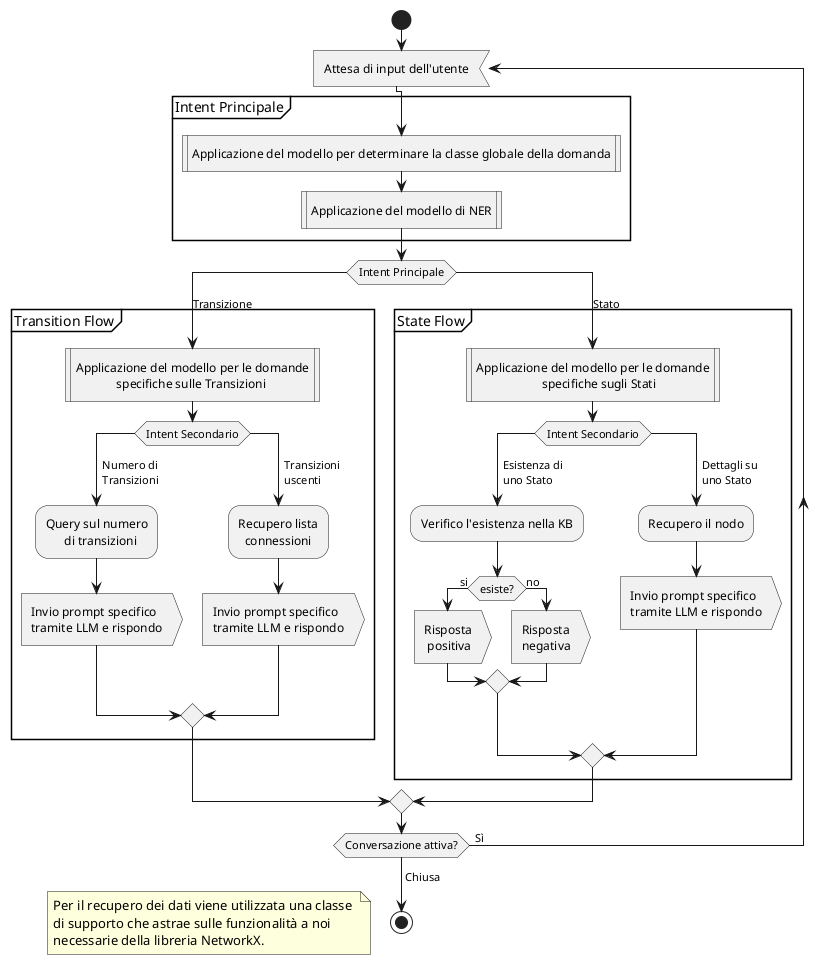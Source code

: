 @startuml
start
repeat :Attesa di input dell'utente<
group "Intent Principale"
:Applicazione del modello per determinare la classe globale della domanda|
:Applicazione del modello di NER|
end group
switch(Intent Principale)
case(Transizione)
    partition "Transition Flow" {
        :Applicazione del modello per le domande\n             specifiche sulle Transizioni|
        switch(Intent Secondario)
            case (  Numero di\n  Transizioni)
                :Query sul numero\n      di transizioni;
                :Invio prompt specifico\ntramite LLM e rispondo>
            case (  Transizioni\n  uscenti)
                :Recupero lista\n  connessioni;
                :Invio prompt specifico\ntramite LLM e rispondo>
        endswitch
    }
case (Stato)
    partition "State Flow" {
        :Applicazione del modello per le domande\n                     specifiche sugli Stati|
        switch(Intent Secondario)
            case (  Esistenza di\n  uno Stato)
                :Verifico l'esistenza nella KB;
                if (esiste?) then (si)
                    :Risposta\n positiva>
                else (no)
                    :Risposta\nnegativa>
                endif
                ' :Invio prompt specifico\ntramite LLM e rispondo>
            case (  Dettagli su\n  uno Stato)
                :Recupero il nodo;
                :Invio prompt specifico\ntramite LLM e rispondo>
        endswitch
    }
endswitch
repeat while (Conversazione attiva?) is (  Sì) 
-> Chiusa;
stop

floating note left
  Per il recupero dei dati viene utilizzata una classe 
  di supporto che astrae sulle funzionalità a noi 
  necessarie della libreria NetworkX.
end note
@enduml